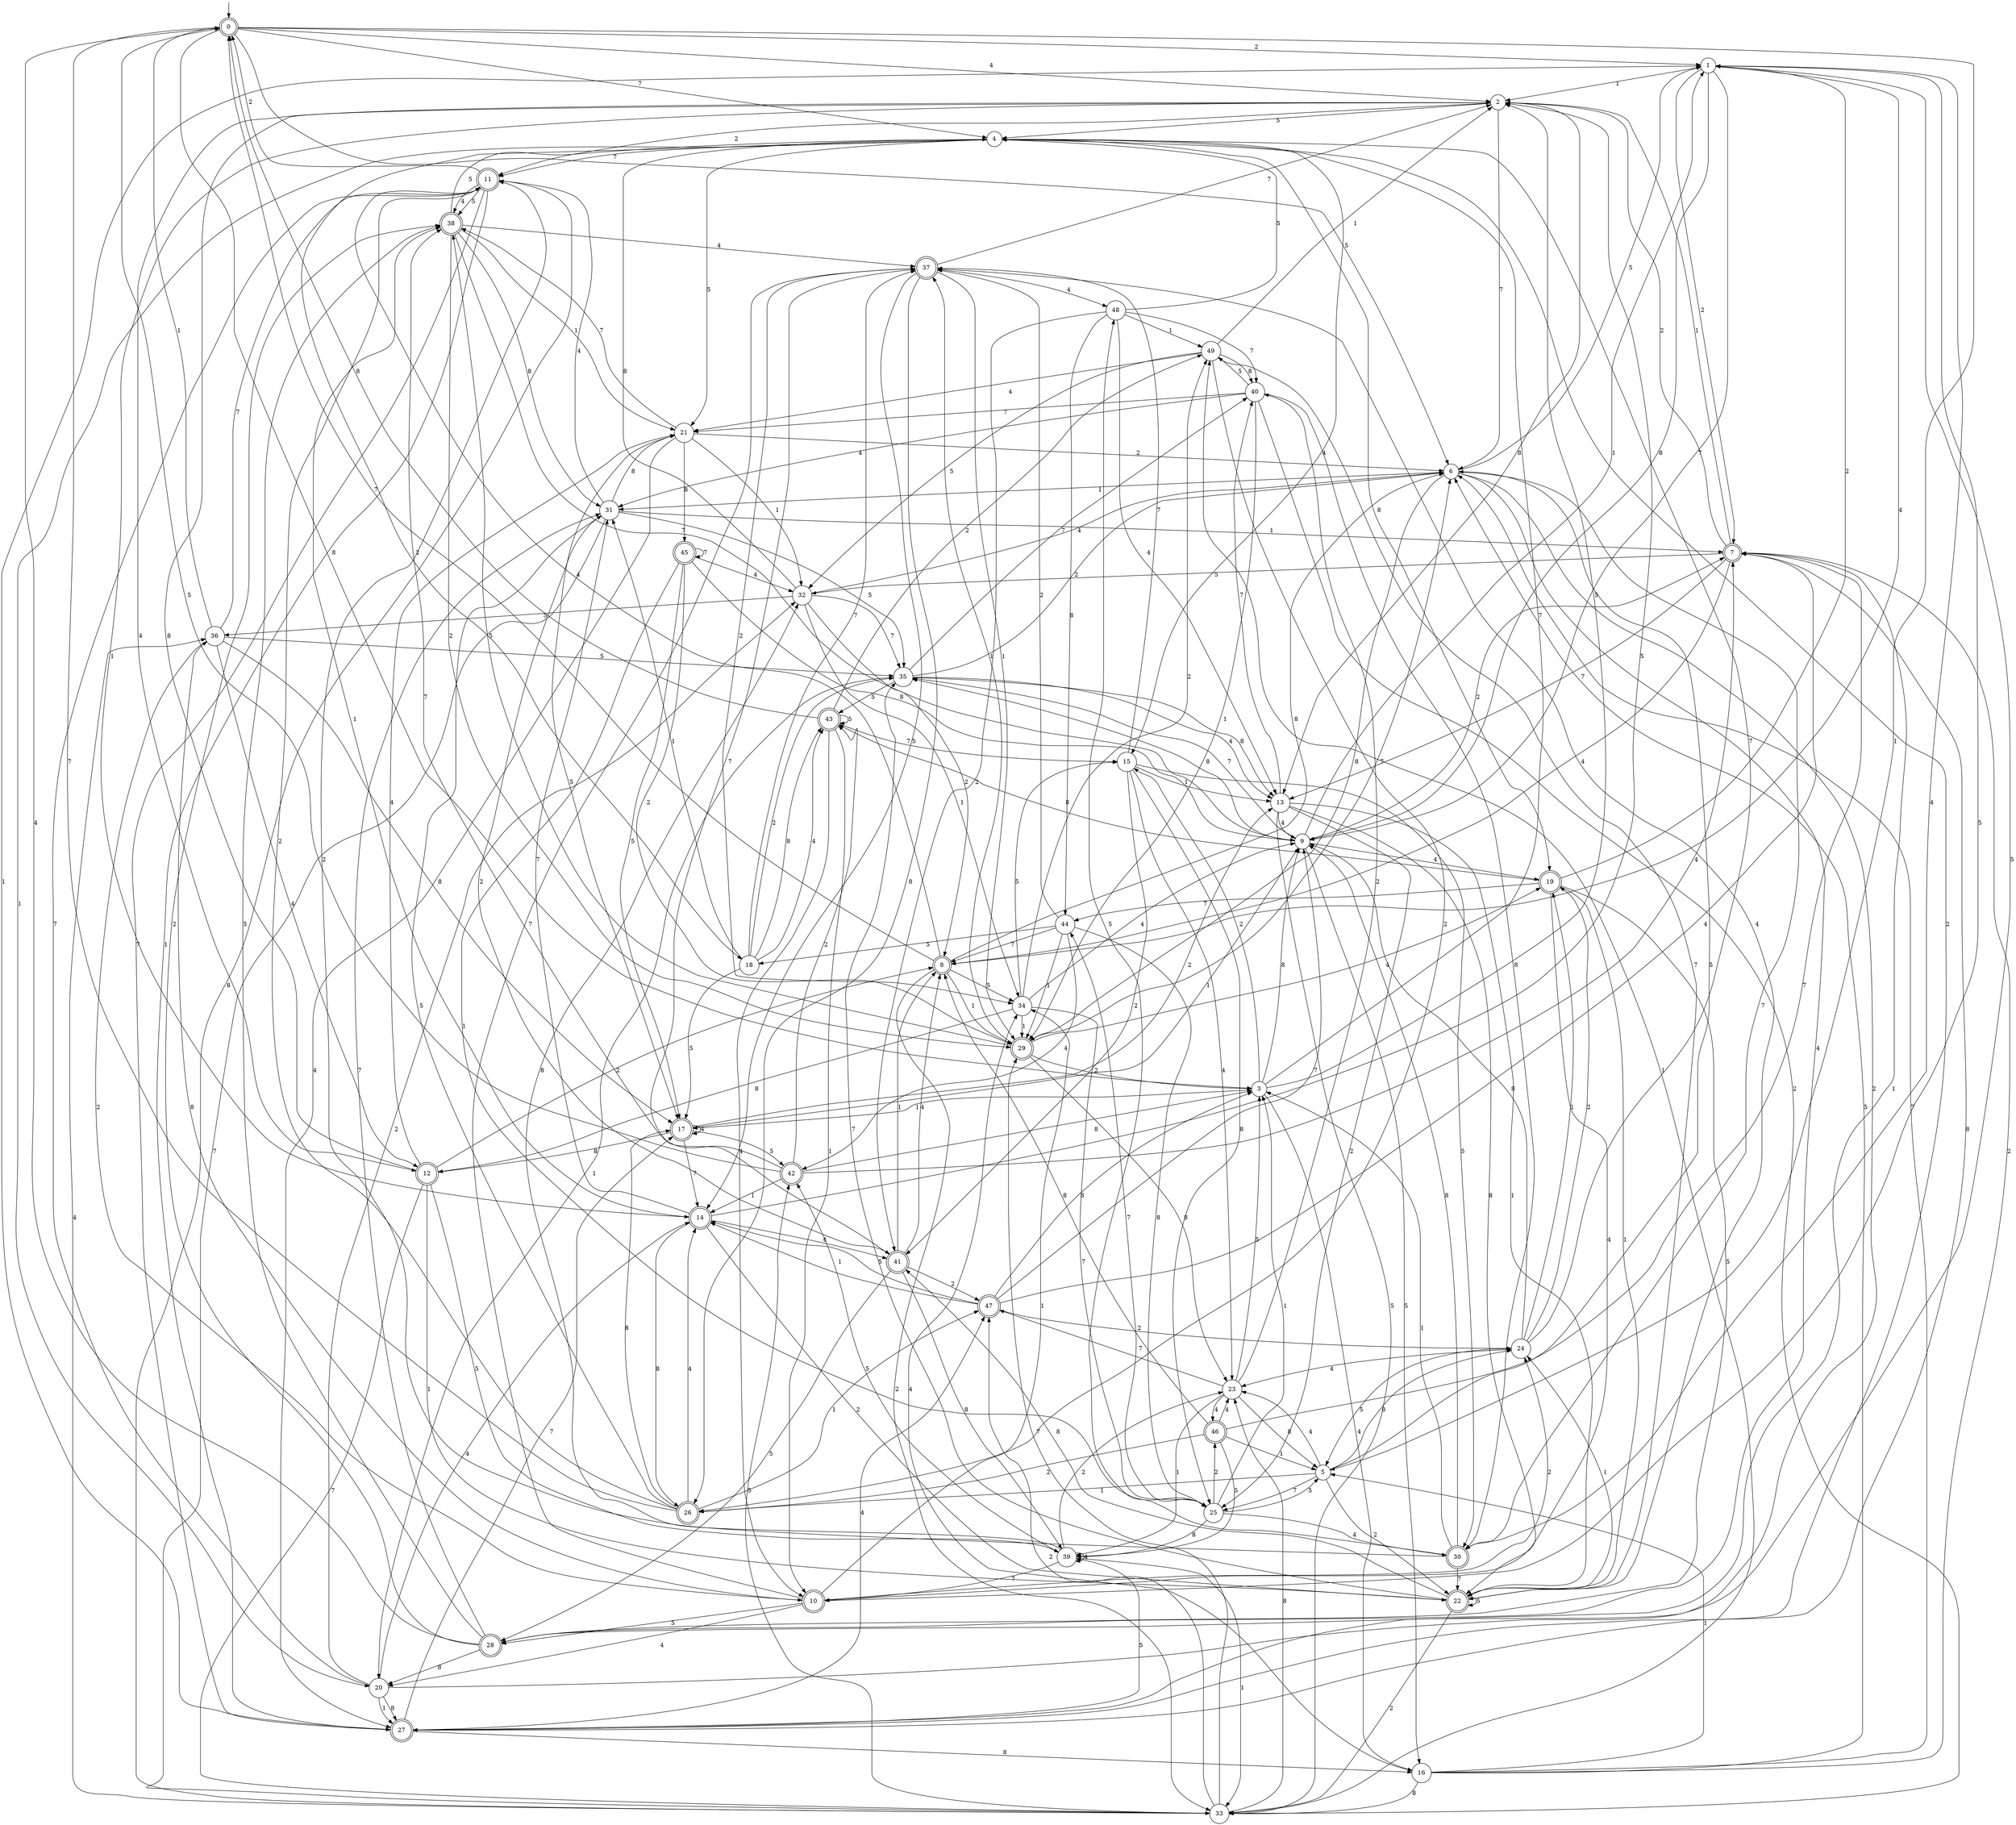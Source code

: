 digraph g {

	s0 [shape="doublecircle" label="0"];
	s1 [shape="circle" label="1"];
	s2 [shape="circle" label="2"];
	s3 [shape="circle" label="3"];
	s4 [shape="circle" label="4"];
	s5 [shape="circle" label="5"];
	s6 [shape="circle" label="6"];
	s7 [shape="doublecircle" label="7"];
	s8 [shape="doublecircle" label="8"];
	s9 [shape="circle" label="9"];
	s10 [shape="doublecircle" label="10"];
	s11 [shape="doublecircle" label="11"];
	s12 [shape="doublecircle" label="12"];
	s13 [shape="circle" label="13"];
	s14 [shape="doublecircle" label="14"];
	s15 [shape="circle" label="15"];
	s16 [shape="circle" label="16"];
	s17 [shape="doublecircle" label="17"];
	s18 [shape="circle" label="18"];
	s19 [shape="doublecircle" label="19"];
	s20 [shape="circle" label="20"];
	s21 [shape="circle" label="21"];
	s22 [shape="doublecircle" label="22"];
	s23 [shape="circle" label="23"];
	s24 [shape="circle" label="24"];
	s25 [shape="circle" label="25"];
	s26 [shape="doublecircle" label="26"];
	s27 [shape="doublecircle" label="27"];
	s28 [shape="doublecircle" label="28"];
	s29 [shape="doublecircle" label="29"];
	s30 [shape="doublecircle" label="30"];
	s31 [shape="circle" label="31"];
	s32 [shape="circle" label="32"];
	s33 [shape="circle" label="33"];
	s34 [shape="circle" label="34"];
	s35 [shape="circle" label="35"];
	s36 [shape="circle" label="36"];
	s37 [shape="doublecircle" label="37"];
	s38 [shape="doublecircle" label="38"];
	s39 [shape="circle" label="39"];
	s40 [shape="circle" label="40"];
	s41 [shape="doublecircle" label="41"];
	s42 [shape="doublecircle" label="42"];
	s43 [shape="doublecircle" label="43"];
	s44 [shape="circle" label="44"];
	s45 [shape="doublecircle" label="45"];
	s46 [shape="doublecircle" label="46"];
	s47 [shape="doublecircle" label="47"];
	s48 [shape="circle" label="48"];
	s49 [shape="circle" label="49"];
	s0 -> s1 [label="2"];
	s0 -> s2 [label="4"];
	s0 -> s3 [label="8"];
	s0 -> s4 [label="7"];
	s0 -> s5 [label="1"];
	s0 -> s6 [label="5"];
	s1 -> s7 [label="2"];
	s1 -> s8 [label="4"];
	s1 -> s9 [label="8"];
	s1 -> s9 [label="7"];
	s1 -> s2 [label="1"];
	s1 -> s10 [label="5"];
	s2 -> s11 [label="2"];
	s2 -> s12 [label="4"];
	s2 -> s13 [label="8"];
	s2 -> s6 [label="7"];
	s2 -> s14 [label="1"];
	s2 -> s4 [label="5"];
	s3 -> s15 [label="2"];
	s3 -> s16 [label="4"];
	s3 -> s9 [label="8"];
	s3 -> s4 [label="7"];
	s3 -> s17 [label="1"];
	s3 -> s2 [label="5"];
	s4 -> s18 [label="2"];
	s4 -> s15 [label="4"];
	s4 -> s19 [label="8"];
	s4 -> s11 [label="7"];
	s4 -> s20 [label="1"];
	s4 -> s21 [label="5"];
	s5 -> s22 [label="2"];
	s5 -> s23 [label="4"];
	s5 -> s24 [label="8"];
	s5 -> s25 [label="7"];
	s5 -> s26 [label="1"];
	s5 -> s6 [label="5"];
	s6 -> s27 [label="2"];
	s6 -> s28 [label="4"];
	s6 -> s29 [label="8"];
	s6 -> s30 [label="7"];
	s6 -> s31 [label="1"];
	s6 -> s1 [label="5"];
	s7 -> s2 [label="2"];
	s7 -> s8 [label="4"];
	s7 -> s27 [label="8"];
	s7 -> s13 [label="7"];
	s7 -> s2 [label="1"];
	s7 -> s32 [label="5"];
	s8 -> s33 [label="2"];
	s8 -> s11 [label="4"];
	s8 -> s6 [label="8"];
	s8 -> s0 [label="7"];
	s8 -> s29 [label="1"];
	s8 -> s34 [label="5"];
	s9 -> s7 [label="2"];
	s9 -> s19 [label="4"];
	s9 -> s35 [label="8"];
	s9 -> s35 [label="7"];
	s9 -> s1 [label="1"];
	s9 -> s16 [label="5"];
	s10 -> s24 [label="2"];
	s10 -> s20 [label="4"];
	s10 -> s36 [label="8"];
	s10 -> s37 [label="7"];
	s10 -> s34 [label="1"];
	s10 -> s28 [label="5"];
	s11 -> s0 [label="2"];
	s11 -> s38 [label="4"];
	s11 -> s33 [label="8"];
	s11 -> s27 [label="7"];
	s11 -> s27 [label="1"];
	s11 -> s38 [label="5"];
	s12 -> s8 [label="2"];
	s12 -> s21 [label="4"];
	s12 -> s2 [label="8"];
	s12 -> s33 [label="7"];
	s12 -> s22 [label="1"];
	s12 -> s39 [label="5"];
	s13 -> s25 [label="2"];
	s13 -> s9 [label="4"];
	s13 -> s22 [label="8"];
	s13 -> s40 [label="7"];
	s13 -> s22 [label="1"];
	s13 -> s33 [label="5"];
	s14 -> s22 [label="2"];
	s14 -> s41 [label="4"];
	s14 -> s26 [label="8"];
	s14 -> s31 [label="7"];
	s14 -> s38 [label="1"];
	s14 -> s2 [label="5"];
	s15 -> s41 [label="2"];
	s15 -> s23 [label="4"];
	s15 -> s25 [label="8"];
	s15 -> s37 [label="7"];
	s15 -> s13 [label="1"];
	s15 -> s30 [label="5"];
	s16 -> s7 [label="2"];
	s16 -> s34 [label="4"];
	s16 -> s33 [label="8"];
	s16 -> s6 [label="7"];
	s16 -> s5 [label="1"];
	s16 -> s6 [label="5"];
	s17 -> s13 [label="2"];
	s17 -> s17 [label="4"];
	s17 -> s12 [label="8"];
	s17 -> s14 [label="7"];
	s17 -> s9 [label="1"];
	s17 -> s42 [label="5"];
	s18 -> s35 [label="2"];
	s18 -> s43 [label="4"];
	s18 -> s43 [label="8"];
	s18 -> s37 [label="7"];
	s18 -> s31 [label="1"];
	s18 -> s17 [label="5"];
	s19 -> s1 [label="2"];
	s19 -> s10 [label="4"];
	s19 -> s43 [label="8"];
	s19 -> s44 [label="7"];
	s19 -> s22 [label="1"];
	s19 -> s28 [label="5"];
	s20 -> s32 [label="2"];
	s20 -> s14 [label="4"];
	s20 -> s27 [label="8"];
	s20 -> s11 [label="7"];
	s20 -> s27 [label="1"];
	s20 -> s1 [label="5"];
	s21 -> s6 [label="2"];
	s21 -> s27 [label="4"];
	s21 -> s45 [label="8"];
	s21 -> s38 [label="7"];
	s21 -> s32 [label="1"];
	s21 -> s17 [label="5"];
	s22 -> s33 [label="2"];
	s22 -> s37 [label="4"];
	s22 -> s41 [label="8"];
	s22 -> s35 [label="7"];
	s22 -> s24 [label="1"];
	s22 -> s22 [label="5"];
	s23 -> s40 [label="2"];
	s23 -> s46 [label="4"];
	s23 -> s5 [label="8"];
	s23 -> s47 [label="7"];
	s23 -> s39 [label="1"];
	s23 -> s3 [label="5"];
	s24 -> s19 [label="2"];
	s24 -> s23 [label="4"];
	s24 -> s9 [label="8"];
	s24 -> s4 [label="7"];
	s24 -> s19 [label="1"];
	s24 -> s5 [label="5"];
	s25 -> s46 [label="2"];
	s25 -> s30 [label="4"];
	s25 -> s39 [label="8"];
	s25 -> s44 [label="7"];
	s25 -> s3 [label="1"];
	s25 -> s5 [label="5"];
	s26 -> s11 [label="2"];
	s26 -> s14 [label="4"];
	s26 -> s17 [label="8"];
	s26 -> s0 [label="7"];
	s26 -> s47 [label="1"];
	s26 -> s31 [label="5"];
	s27 -> s4 [label="2"];
	s27 -> s47 [label="4"];
	s27 -> s16 [label="8"];
	s27 -> s17 [label="7"];
	s27 -> s1 [label="1"];
	s27 -> s39 [label="5"];
	s28 -> s38 [label="2"];
	s28 -> s0 [label="4"];
	s28 -> s20 [label="8"];
	s28 -> s31 [label="7"];
	s28 -> s7 [label="1"];
	s28 -> s38 [label="5"];
	s29 -> s3 [label="2"];
	s29 -> s19 [label="4"];
	s29 -> s23 [label="8"];
	s29 -> s6 [label="7"];
	s29 -> s37 [label="1"];
	s29 -> s38 [label="5"];
	s30 -> s11 [label="2"];
	s30 -> s1 [label="4"];
	s30 -> s9 [label="8"];
	s30 -> s22 [label="7"];
	s30 -> s3 [label="1"];
	s30 -> s48 [label="5"];
	s31 -> s41 [label="2"];
	s31 -> s11 [label="4"];
	s31 -> s21 [label="8"];
	s31 -> s33 [label="7"];
	s31 -> s7 [label="1"];
	s31 -> s35 [label="5"];
	s32 -> s8 [label="2"];
	s32 -> s6 [label="4"];
	s32 -> s4 [label="8"];
	s32 -> s35 [label="7"];
	s32 -> s34 [label="1"];
	s32 -> s36 [label="5"];
	s33 -> s47 [label="2"];
	s33 -> s36 [label="4"];
	s33 -> s23 [label="8"];
	s33 -> s29 [label="7"];
	s33 -> s49 [label="1"];
	s33 -> s42 [label="5"];
	s34 -> s49 [label="2"];
	s34 -> s9 [label="4"];
	s34 -> s12 [label="8"];
	s34 -> s25 [label="7"];
	s34 -> s29 [label="1"];
	s34 -> s15 [label="5"];
	s35 -> s6 [label="2"];
	s35 -> s13 [label="4"];
	s35 -> s13 [label="8"];
	s35 -> s40 [label="7"];
	s35 -> s20 [label="1"];
	s35 -> s43 [label="5"];
	s36 -> s10 [label="2"];
	s36 -> s12 [label="4"];
	s36 -> s17 [label="8"];
	s36 -> s11 [label="7"];
	s36 -> s0 [label="1"];
	s36 -> s35 [label="5"];
	s37 -> s34 [label="2"];
	s37 -> s48 [label="4"];
	s37 -> s26 [label="8"];
	s37 -> s2 [label="7"];
	s37 -> s29 [label="1"];
	s37 -> s14 [label="5"];
	s38 -> s29 [label="2"];
	s38 -> s37 [label="4"];
	s38 -> s31 [label="8"];
	s38 -> s9 [label="7"];
	s38 -> s21 [label="1"];
	s38 -> s4 [label="5"];
	s39 -> s23 [label="2"];
	s39 -> s39 [label="4"];
	s39 -> s32 [label="8"];
	s39 -> s10 [label="7"];
	s39 -> s33 [label="1"];
	s39 -> s42 [label="5"];
	s40 -> s33 [label="2"];
	s40 -> s31 [label="4"];
	s40 -> s30 [label="8"];
	s40 -> s21 [label="7"];
	s40 -> s29 [label="1"];
	s40 -> s49 [label="5"];
	s41 -> s47 [label="2"];
	s41 -> s8 [label="4"];
	s41 -> s39 [label="8"];
	s41 -> s37 [label="7"];
	s41 -> s8 [label="1"];
	s41 -> s28 [label="5"];
	s42 -> s43 [label="2"];
	s42 -> s7 [label="4"];
	s42 -> s3 [label="8"];
	s42 -> s38 [label="7"];
	s42 -> s14 [label="1"];
	s42 -> s0 [label="5"];
	s43 -> s49 [label="2"];
	s43 -> s10 [label="4"];
	s43 -> s0 [label="8"];
	s43 -> s15 [label="7"];
	s43 -> s10 [label="1"];
	s43 -> s43 [label="5"];
	s44 -> s37 [label="2"];
	s44 -> s42 [label="4"];
	s44 -> s25 [label="8"];
	s44 -> s8 [label="7"];
	s44 -> s29 [label="1"];
	s44 -> s18 [label="5"];
	s45 -> s29 [label="2"];
	s45 -> s32 [label="4"];
	s45 -> s9 [label="8"];
	s45 -> s45 [label="7"];
	s45 -> s25 [label="1"];
	s45 -> s17 [label="5"];
	s46 -> s26 [label="2"];
	s46 -> s23 [label="4"];
	s46 -> s8 [label="8"];
	s46 -> s7 [label="7"];
	s46 -> s5 [label="1"];
	s46 -> s39 [label="5"];
	s47 -> s24 [label="2"];
	s47 -> s7 [label="4"];
	s47 -> s3 [label="8"];
	s47 -> s9 [label="7"];
	s47 -> s14 [label="1"];
	s47 -> s14 [label="5"];
	s48 -> s41 [label="2"];
	s48 -> s13 [label="4"];
	s48 -> s44 [label="8"];
	s48 -> s40 [label="7"];
	s48 -> s49 [label="1"];
	s48 -> s4 [label="5"];
	s49 -> s26 [label="2"];
	s49 -> s21 [label="4"];
	s49 -> s40 [label="8"];
	s49 -> s22 [label="7"];
	s49 -> s2 [label="1"];
	s49 -> s32 [label="5"];

__start0 [label="" shape="none" width="0" height="0"];
__start0 -> s0;

}
